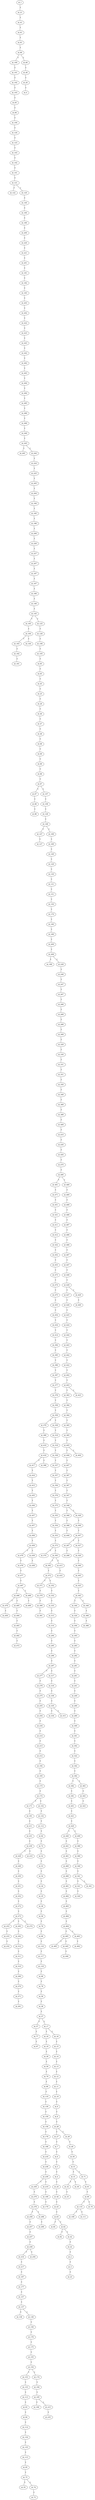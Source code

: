 graph GR{
id_1;
id_21;
id_41;
id_61;
id_81;
id_80;
id_100;
id_101;
id_102;
id_103;
id_83;
id_84;
id_104;
id_124;
id_123;
id_143;
id_142;
id_141;
id_121;
id_122;
id_120;
id_140;
id_160;
id_180;
id_200;
id_220;
id_221;
id_201;
id_181;
id_182;
id_183;
id_203;
id_202;
id_222;
id_223;
id_243;
id_242;
id_262;
id_263;
id_264;
id_284;
id_285;
id_286;
id_266;
id_246;
id_245;
id_265;
id_244;
id_224;
id_225;
id_205;
id_204;
id_184;
id_185;
id_186;
id_206;
id_226;
id_227;
id_207;
id_187;
id_167;
id_166;
id_146;
id_145;
id_165;
id_164;
id_163;
id_162;
id_161;
id_144;
id_125;
id_126;
id_106;
id_105;
id_85;
id_65;
id_45;
id_25;
id_26;
id_46;
id_47;
id_48;
id_68;
id_69;
id_89;
id_88;
id_87;
id_67;
id_66;
id_86;
id_107;
id_108;
id_128;
id_148;
id_147;
id_127;
id_168;
id_169;
id_149;
id_129;
id_130;
id_131;
id_151;
id_150;
id_170;
id_190;
id_189;
id_209;
id_208;
id_188;
id_228;
id_248;
id_247;
id_267;
id_268;
id_269;
id_289;
id_309;
id_329;
id_330;
id_331;
id_351;
id_350;
id_349;
id_369;
id_389;
id_409;
id_410;
id_430;
id_450;
id_470;
id_490;
id_491;
id_471;
id_451;
id_431;
id_411;
id_412;
id_432;
id_452;
id_453;
id_473;
id_474;
id_475;
id_455;
id_454;
id_434;
id_414;
id_394;
id_395;
id_396;
id_397;
id_377;
id_378;
id_358;
id_359;
id_379;
id_399;
id_419;
id_418;
id_417;
id_416;
id_415;
id_435;
id_436;
id_437;
id_457;
id_458;
id_459;
id_479;
id_478;
id_477;
id_497;
id_496;
id_476;
id_456;
id_495;
id_494;
id_493;
id_492;
id_472;
id_498;
id_499;
id_439;
id_438;
id_398;
id_339;
id_319;
id_318;
id_338;
id_337;
id_357;
id_356;
id_376;
id_375;
id_355;
id_354;
id_353;
id_373;
id_374;
id_393;
id_392;
id_372;
id_371;
id_370;
id_390;
id_391;
id_352;
id_332;
id_333;
id_313;
id_314;
id_294;
id_295;
id_296;
id_297;
id_277;
id_276;
id_275;
id_255;
id_254;
id_234;
id_214;
id_213;
id_212;
id_192;
id_193;
id_173;
id_172;
id_171;
id_191;
id_211;
id_231;
id_230;
id_229;
id_249;
id_250;
id_251;
id_252;
id_272;
id_273;
id_253;
id_233;
id_232;
id_293;
id_292;
id_312;
id_311;
id_310;
id_290;
id_270;
id_271;
id_291;
id_274;
id_210;
id_152;
id_132;
id_112;
id_92;
id_72;
id_52;
id_53;
id_54;
id_34;
id_35;
id_36;
id_56;
id_76;
id_96;
id_116;
id_117;
id_118;
id_98;
id_78;
id_58;
id_38;
id_37;
id_57;
id_77;
id_97;
id_17;
id_18;
id_19;
id_39;
id_59;
id_79;
id_99;
id_119;
id_139;
id_159;
id_158;
id_178;
id_198;
id_218;
id_238;
id_239;
id_259;
id_279;
id_278;
id_258;
id_257;
id_237;
id_236;
id_216;
id_217;
id_197;
id_177;
id_157;
id_137;
id_138;
id_136;
id_156;
id_176;
id_175;
id_155;
id_154;
id_153;
id_133;
id_113;
id_93;
id_94;
id_114;
id_134;
id_135;
id_115;
id_95;
id_75;
id_55;
id_74;
id_73;
id_174;
id_194;
id_195;
id_196;
id_215;
id_235;
id_256;
id_298;
id_299;
id_219;
id_199;
id_179;
id_16;
id_15;
id_14;
id_13;
id_12;
id_11;
id_10;
id_9;
id_8;
id_28;
id_27;
id_7;
id_6;
id_5;
id_4;
id_24;
id_44;
id_43;
id_63;
id_64;
id_62;
id_82;
id_42;
id_22;
id_2;
id_3;
id_23;
id_29;
id_49;
id_50;
id_51;
id_31;
id_32;
id_33;
id_30;
id_71;
id_91;
id_90;
id_110;
id_109;
id_111;
id_70;
id_317;
id_316;
id_336;
id_335;
id_334;
id_315;
id_413;
id_433;
id_489;
id_469;
id_468;
id_488;
id_487;
id_486;
id_466;
id_467;
id_447;
id_448;
id_428;
id_427;
id_426;
id_425;
id_424;
id_444;
id_443;
id_442;
id_422;
id_402;
id_403;
id_383;
id_384;
id_364;
id_365;
id_385;
id_405;
id_406;
id_407;
id_387;
id_367;
id_347;
id_348;
id_368;
id_388;
id_408;
id_328;
id_308;
id_307;
id_287;
id_288;
id_327;
id_326;
id_306;
id_305;
id_325;
id_345;
id_344;
id_324;
id_304;
id_303;
id_283;
id_282;
id_281;
id_261;
id_241;
id_240;
id_260;
id_280;
id_300;
id_301;
id_302;
id_322;
id_342;
id_362;
id_382;
id_381;
id_401;
id_421;
id_420;
id_440;
id_441;
id_461;
id_460;
id_480;
id_481;
id_482;
id_483;
id_484;
id_464;
id_465;
id_485;
id_445;
id_446;
id_463;
id_462;
id_400;
id_380;
id_360;
id_340;
id_341;
id_321;
id_320;
id_361;
id_363;
id_343;
id_323;
id_346;
id_366;
id_386;
id_404;
id_423;
id_429;
id_449;
id_60;
id_40;
id_20;
id_0;
id_1;
id_1;
id_1;
id_1--id_21[label=1];
id_21--id_41[label=1];
id_41--id_61[label=1];
id_61--id_81[label=1];
id_81--id_80[label=1];
id_80--id_100[label=1];
id_100--id_101[label=1];
id_101--id_102[label=1];
id_102--id_103[label=1];
id_103--id_83[label=1];
id_83--id_84[label=1];
id_84--id_104[label=1];
id_104--id_124[label=1];
id_124--id_123[label=1];
id_123--id_143[label=1];
id_143--id_142[label=1];
id_142--id_141[label=1];
id_141--id_121[label=1];
id_121--id_122[label=1];
id_121--id_120[label=1];
id_120--id_140[label=1];
id_140--id_160[label=1];
id_160--id_180[label=1];
id_180--id_200[label=1];
id_200--id_220[label=1];
id_220--id_221[label=1];
id_221--id_201[label=1];
id_201--id_181[label=1];
id_181--id_182[label=1];
id_182--id_183[label=1];
id_183--id_203[label=1];
id_203--id_202[label=1];
id_202--id_222[label=1];
id_222--id_223[label=1];
id_223--id_243[label=1];
id_243--id_242[label=1];
id_242--id_262[label=1];
id_262--id_263[label=1];
id_263--id_264[label=1];
id_264--id_284[label=1];
id_284--id_285[label=1];
id_285--id_286[label=1];
id_286--id_266[label=1];
id_266--id_246[label=1];
id_246--id_245[label=1];
id_245--id_265[label=1];
id_245--id_244[label=1];
id_244--id_224[label=1];
id_224--id_225[label=1];
id_225--id_205[label=1];
id_205--id_204[label=1];
id_204--id_184[label=1];
id_184--id_185[label=1];
id_185--id_186[label=1];
id_186--id_206[label=1];
id_206--id_226[label=1];
id_226--id_227[label=1];
id_227--id_207[label=1];
id_207--id_187[label=1];
id_187--id_167[label=1];
id_167--id_166[label=1];
id_166--id_146[label=1];
id_146--id_145[label=1];
id_145--id_165[label=1];
id_165--id_164[label=1];
id_164--id_163[label=1];
id_163--id_162[label=1];
id_162--id_161[label=1];
id_164--id_144[label=1];
id_145--id_125[label=1];
id_125--id_126[label=1];
id_126--id_106[label=1];
id_106--id_105[label=1];
id_105--id_85[label=1];
id_85--id_65[label=1];
id_65--id_45[label=1];
id_45--id_25[label=1];
id_25--id_26[label=1];
id_26--id_46[label=1];
id_46--id_47[label=1];
id_47--id_48[label=1];
id_48--id_68[label=1];
id_68--id_69[label=1];
id_69--id_89[label=1];
id_89--id_88[label=1];
id_88--id_87[label=1];
id_87--id_67[label=1];
id_67--id_66[label=1];
id_66--id_86[label=1];
id_87--id_107[label=1];
id_107--id_108[label=1];
id_108--id_128[label=1];
id_128--id_148[label=1];
id_148--id_147[label=1];
id_147--id_127[label=1];
id_148--id_168[label=1];
id_168--id_169[label=1];
id_169--id_149[label=1];
id_149--id_129[label=1];
id_129--id_130[label=1];
id_130--id_131[label=1];
id_131--id_151[label=1];
id_151--id_150[label=1];
id_150--id_170[label=1];
id_170--id_190[label=1];
id_190--id_189[label=1];
id_189--id_209[label=1];
id_209--id_208[label=1];
id_208--id_188[label=1];
id_208--id_228[label=1];
id_228--id_248[label=1];
id_248--id_247[label=1];
id_247--id_267[label=1];
id_267--id_268[label=1];
id_268--id_269[label=1];
id_269--id_289[label=1];
id_289--id_309[label=1];
id_309--id_329[label=1];
id_329--id_330[label=1];
id_330--id_331[label=1];
id_331--id_351[label=1];
id_351--id_350[label=1];
id_350--id_349[label=1];
id_349--id_369[label=1];
id_369--id_389[label=1];
id_389--id_409[label=1];
id_409--id_410[label=1];
id_410--id_430[label=1];
id_430--id_450[label=1];
id_450--id_470[label=1];
id_470--id_490[label=1];
id_490--id_491[label=1];
id_491--id_471[label=1];
id_471--id_451[label=1];
id_451--id_431[label=1];
id_431--id_411[label=1];
id_411--id_412[label=1];
id_412--id_432[label=1];
id_432--id_452[label=1];
id_452--id_453[label=1];
id_453--id_473[label=1];
id_473--id_474[label=1];
id_474--id_475[label=1];
id_475--id_455[label=1];
id_455--id_454[label=1];
id_454--id_434[label=1];
id_434--id_414[label=1];
id_414--id_394[label=1];
id_394--id_395[label=1];
id_395--id_396[label=1];
id_396--id_397[label=1];
id_397--id_377[label=1];
id_377--id_378[label=1];
id_378--id_358[label=1];
id_358--id_359[label=1];
id_359--id_379[label=1];
id_379--id_399[label=1];
id_399--id_419[label=1];
id_419--id_418[label=1];
id_418--id_417[label=1];
id_417--id_416[label=1];
id_416--id_415[label=1];
id_415--id_435[label=1];
id_435--id_436[label=1];
id_436--id_437[label=1];
id_437--id_457[label=1];
id_457--id_458[label=1];
id_458--id_459[label=1];
id_459--id_479[label=1];
id_479--id_478[label=1];
id_478--id_477[label=1];
id_477--id_497[label=1];
id_497--id_496[label=1];
id_496--id_476[label=1];
id_476--id_456[label=1];
id_496--id_495[label=1];
id_495--id_494[label=1];
id_494--id_493[label=1];
id_493--id_492[label=1];
id_492--id_472[label=1];
id_497--id_498[label=1];
id_498--id_499[label=1];
id_459--id_439[label=1];
id_439--id_438[label=1];
id_418--id_398[label=1];
id_359--id_339[label=1];
id_339--id_319[label=1];
id_319--id_318[label=1];
id_318--id_338[label=1];
id_338--id_337[label=1];
id_337--id_357[label=1];
id_357--id_356[label=1];
id_356--id_376[label=1];
id_376--id_375[label=1];
id_375--id_355[label=1];
id_355--id_354[label=1];
id_354--id_353[label=1];
id_353--id_373[label=1];
id_373--id_374[label=1];
id_373--id_393[label=1];
id_393--id_392[label=1];
id_392--id_372[label=1];
id_372--id_371[label=1];
id_371--id_370[label=1];
id_370--id_390[label=1];
id_390--id_391[label=1];
id_372--id_352[label=1];
id_352--id_332[label=1];
id_332--id_333[label=1];
id_333--id_313[label=1];
id_313--id_314[label=1];
id_314--id_294[label=1];
id_294--id_295[label=1];
id_295--id_296[label=1];
id_296--id_297[label=1];
id_297--id_277[label=1];
id_277--id_276[label=1];
id_276--id_275[label=1];
id_275--id_255[label=1];
id_255--id_254[label=1];
id_254--id_234[label=1];
id_234--id_214[label=1];
id_214--id_213[label=1];
id_213--id_212[label=1];
id_212--id_192[label=1];
id_192--id_193[label=1];
id_193--id_173[label=1];
id_173--id_172[label=1];
id_172--id_171[label=1];
id_171--id_191[label=1];
id_191--id_211[label=1];
id_211--id_231[label=1];
id_231--id_230[label=1];
id_230--id_229[label=1];
id_229--id_249[label=1];
id_249--id_250[label=1];
id_250--id_251[label=1];
id_251--id_252[label=1];
id_252--id_272[label=1];
id_272--id_273[label=1];
id_273--id_253[label=1];
id_253--id_233[label=1];
id_233--id_232[label=1];
id_273--id_293[label=1];
id_293--id_292[label=1];
id_292--id_312[label=1];
id_312--id_311[label=1];
id_311--id_310[label=1];
id_310--id_290[label=1];
id_290--id_270[label=1];
id_270--id_271[label=1];
id_271--id_291[label=1];
id_273--id_274[label=1];
id_230--id_210[label=1];
id_172--id_152[label=1];
id_152--id_132[label=1];
id_132--id_112[label=1];
id_112--id_92[label=1];
id_92--id_72[label=1];
id_72--id_52[label=1];
id_52--id_53[label=1];
id_53--id_54[label=1];
id_54--id_34[label=1];
id_34--id_35[label=1];
id_35--id_36[label=1];
id_36--id_56[label=1];
id_56--id_76[label=1];
id_76--id_96[label=1];
id_96--id_116[label=1];
id_116--id_117[label=1];
id_117--id_118[label=1];
id_118--id_98[label=1];
id_98--id_78[label=1];
id_78--id_58[label=1];
id_58--id_38[label=1];
id_38--id_37[label=1];
id_37--id_57[label=1];
id_57--id_77[label=1];
id_77--id_97[label=1];
id_37--id_17[label=1];
id_17--id_18[label=1];
id_18--id_19[label=1];
id_19--id_39[label=1];
id_39--id_59[label=1];
id_59--id_79[label=1];
id_79--id_99[label=1];
id_99--id_119[label=1];
id_119--id_139[label=1];
id_139--id_159[label=1];
id_159--id_158[label=1];
id_158--id_178[label=1];
id_178--id_198[label=1];
id_198--id_218[label=1];
id_218--id_238[label=1];
id_238--id_239[label=1];
id_239--id_259[label=1];
id_259--id_279[label=1];
id_279--id_278[label=1];
id_278--id_258[label=1];
id_258--id_257[label=1];
id_257--id_237[label=1];
id_237--id_236[label=1];
id_236--id_216[label=1];
id_216--id_217[label=1];
id_217--id_197[label=1];
id_197--id_177[label=1];
id_177--id_157[label=1];
id_157--id_137[label=1];
id_137--id_138[label=1];
id_137--id_136[label=1];
id_136--id_156[label=1];
id_156--id_176[label=1];
id_176--id_175[label=1];
id_175--id_155[label=1];
id_155--id_154[label=1];
id_154--id_153[label=1];
id_153--id_133[label=1];
id_133--id_113[label=1];
id_113--id_93[label=1];
id_93--id_94[label=1];
id_94--id_114[label=1];
id_114--id_134[label=1];
id_134--id_135[label=1];
id_135--id_115[label=1];
id_115--id_95[label=1];
id_95--id_75[label=1];
id_75--id_55[label=1];
id_75--id_74[label=1];
id_74--id_73[label=1];
id_154--id_174[label=1];
id_174--id_194[label=1];
id_194--id_195[label=1];
id_195--id_196[label=1];
id_195--id_215[label=1];
id_215--id_235[label=1];
id_236--id_256[label=1];
id_278--id_298[label=1];
id_298--id_299[label=1];
id_239--id_219[label=1];
id_219--id_199[label=1];
id_199--id_179[label=1];
id_17--id_16[label=1];
id_16--id_15[label=1];
id_15--id_14[label=1];
id_14--id_13[label=1];
id_13--id_12[label=1];
id_12--id_11[label=1];
id_11--id_10[label=1];
id_10--id_9[label=1];
id_9--id_8[label=1];
id_8--id_28[label=1];
id_28--id_27[label=1];
id_27--id_7[label=1];
id_7--id_6[label=1];
id_6--id_5[label=1];
id_5--id_4[label=1];
id_4--id_24[label=1];
id_24--id_44[label=1];
id_44--id_43[label=1];
id_43--id_63[label=1];
id_63--id_64[label=1];
id_63--id_62[label=1];
id_62--id_82[label=1];
id_62--id_42[label=1];
id_42--id_22[label=1];
id_22--id_2[label=1];
id_2--id_3[label=1];
id_3--id_23[label=1];
id_28--id_29[label=1];
id_29--id_49[label=1];
id_49--id_50[label=1];
id_50--id_51[label=1];
id_51--id_31[label=1];
id_31--id_32[label=1];
id_32--id_33[label=1];
id_31--id_30[label=1];
id_51--id_71[label=1];
id_71--id_91[label=1];
id_91--id_90[label=1];
id_90--id_110[label=1];
id_110--id_109[label=1];
id_110--id_111[label=1];
id_90--id_70[label=1];
id_297--id_317[label=1];
id_317--id_316[label=1];
id_316--id_336[label=1];
id_336--id_335[label=1];
id_335--id_334[label=1];
id_335--id_315[label=1];
id_393--id_413[label=1];
id_413--id_433[label=1];
id_490--id_489[label=1];
id_489--id_469[label=1];
id_469--id_468[label=1];
id_468--id_488[label=1];
id_488--id_487[label=1];
id_487--id_486[label=1];
id_486--id_466[label=1];
id_466--id_467[label=1];
id_467--id_447[label=1];
id_447--id_448[label=1];
id_448--id_428[label=1];
id_428--id_427[label=1];
id_427--id_426[label=1];
id_426--id_425[label=1];
id_425--id_424[label=1];
id_424--id_444[label=1];
id_444--id_443[label=1];
id_443--id_442[label=1];
id_442--id_422[label=1];
id_422--id_402[label=1];
id_402--id_403[label=1];
id_403--id_383[label=1];
id_383--id_384[label=1];
id_384--id_364[label=1];
id_364--id_365[label=1];
id_365--id_385[label=1];
id_385--id_405[label=1];
id_405--id_406[label=1];
id_406--id_407[label=1];
id_407--id_387[label=1];
id_387--id_367[label=1];
id_367--id_347[label=1];
id_347--id_348[label=1];
id_348--id_368[label=1];
id_368--id_388[label=1];
id_388--id_408[label=1];
id_348--id_328[label=1];
id_328--id_308[label=1];
id_308--id_307[label=1];
id_307--id_287[label=1];
id_287--id_288[label=1];
id_307--id_327[label=1];
id_327--id_326[label=1];
id_326--id_306[label=1];
id_306--id_305[label=1];
id_305--id_325[label=1];
id_325--id_345[label=1];
id_345--id_344[label=1];
id_344--id_324[label=1];
id_324--id_304[label=1];
id_304--id_303[label=1];
id_303--id_283[label=1];
id_283--id_282[label=1];
id_282--id_281[label=1];
id_281--id_261[label=1];
id_261--id_241[label=1];
id_241--id_240[label=1];
id_240--id_260[label=1];
id_260--id_280[label=1];
id_280--id_300[label=1];
id_300--id_301[label=1];
id_301--id_302[label=1];
id_302--id_322[label=1];
id_322--id_342[label=1];
id_342--id_362[label=1];
id_362--id_382[label=1];
id_382--id_381[label=1];
id_381--id_401[label=1];
id_401--id_421[label=1];
id_421--id_420[label=1];
id_420--id_440[label=1];
id_440--id_441[label=1];
id_441--id_461[label=1];
id_461--id_460[label=1];
id_460--id_480[label=1];
id_480--id_481[label=1];
id_481--id_482[label=1];
id_482--id_483[label=1];
id_483--id_484[label=1];
id_484--id_464[label=1];
id_464--id_465[label=1];
id_465--id_485[label=1];
id_465--id_445[label=1];
id_445--id_446[label=1];
id_464--id_463[label=1];
id_463--id_462[label=1];
id_420--id_400[label=1];
id_400--id_380[label=1];
id_380--id_360[label=1];
id_360--id_340[label=1];
id_340--id_341[label=1];
id_341--id_321[label=1];
id_321--id_320[label=1];
id_341--id_361[label=1];
id_362--id_363[label=1];
id_363--id_343[label=1];
id_343--id_323[label=1];
id_345--id_346[label=1];
id_346--id_366[label=1];
id_366--id_386[label=1];
id_405--id_404[label=1];
id_403--id_423[label=1];
id_428--id_429[label=1];
id_429--id_449[label=1];
id_80--id_60[label=1];
id_60--id_40[label=1];
id_40--id_20[label=1];
id_20--id_0[label=1];
}